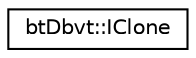 digraph "Graphical Class Hierarchy"
{
  edge [fontname="Helvetica",fontsize="10",labelfontname="Helvetica",labelfontsize="10"];
  node [fontname="Helvetica",fontsize="10",shape=record];
  rankdir="LR";
  Node1 [label="btDbvt::IClone",height=0.2,width=0.4,color="black", fillcolor="white", style="filled",URL="$structbt_dbvt_1_1_i_clone.html"];
}
